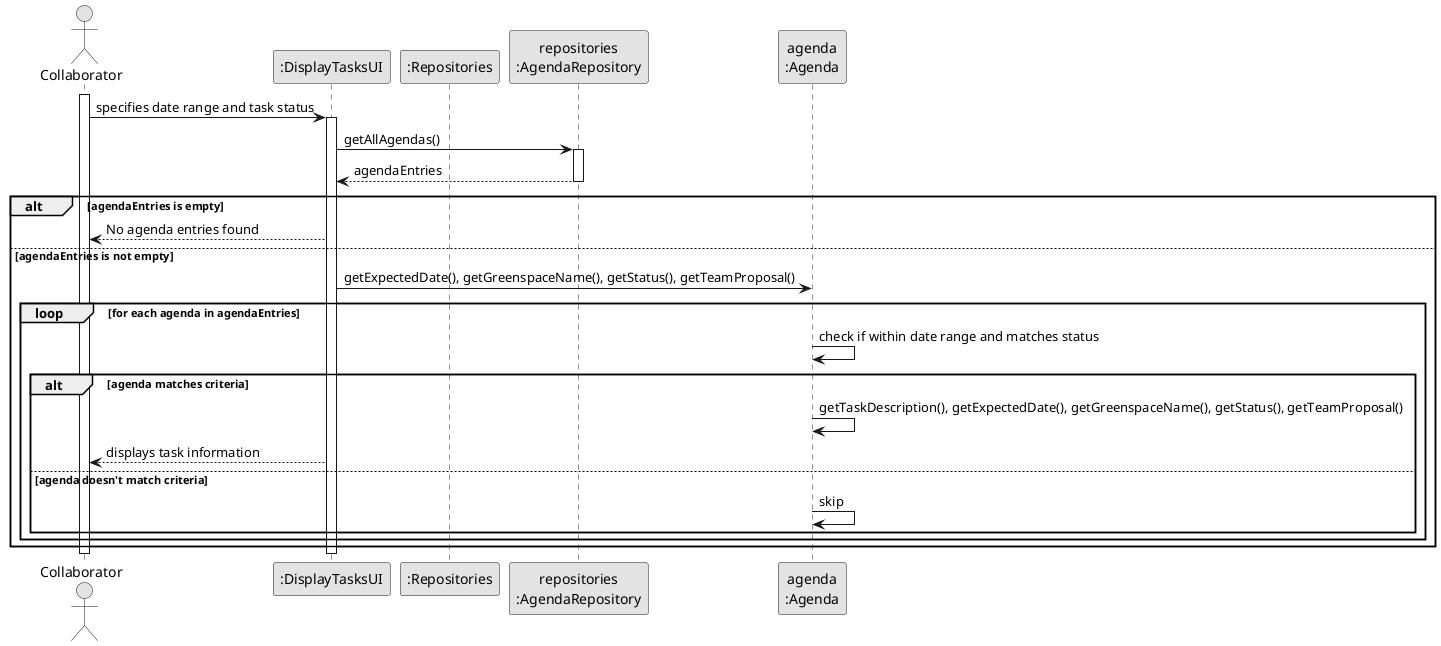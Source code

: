 @startuml
skinparam monochrome true
skinparam packageStyle rectangle
skinparam shadowing false

actor "Collaborator" as COLLAB
participant ":DisplayTasksUI" as UI
participant ":Repositories" as RepositorySingleton
participant "repositories\n:AgendaRepository" as AGENDA_REPO
participant "agenda\n:Agenda" as AGENDA

activate COLLAB

COLLAB -> UI : specifies date range and task status
activate UI

UI -> AGENDA_REPO : getAllAgendas()
activate AGENDA_REPO
AGENDA_REPO --> UI : agendaEntries

deactivate AGENDA_REPO

alt agendaEntries is empty
    UI --> COLLAB : No agenda entries found
else agendaEntries is not empty
    UI -> AGENDA : getExpectedDate(), getGreenspaceName(), getStatus(), getTeamProposal()
    loop for each agenda in agendaEntries
        AGENDA -> AGENDA : check if within date range and matches status
        alt agenda matches criteria
            AGENDA -> AGENDA : getTaskDescription(), getExpectedDate(), getGreenspaceName(), getStatus(), getTeamProposal()
            UI --> COLLAB : displays task information
        else agenda doesn't match criteria
            AGENDA -> AGENDA : skip
        end
    end
end

deactivate UI
deactivate COLLAB
@enduml
